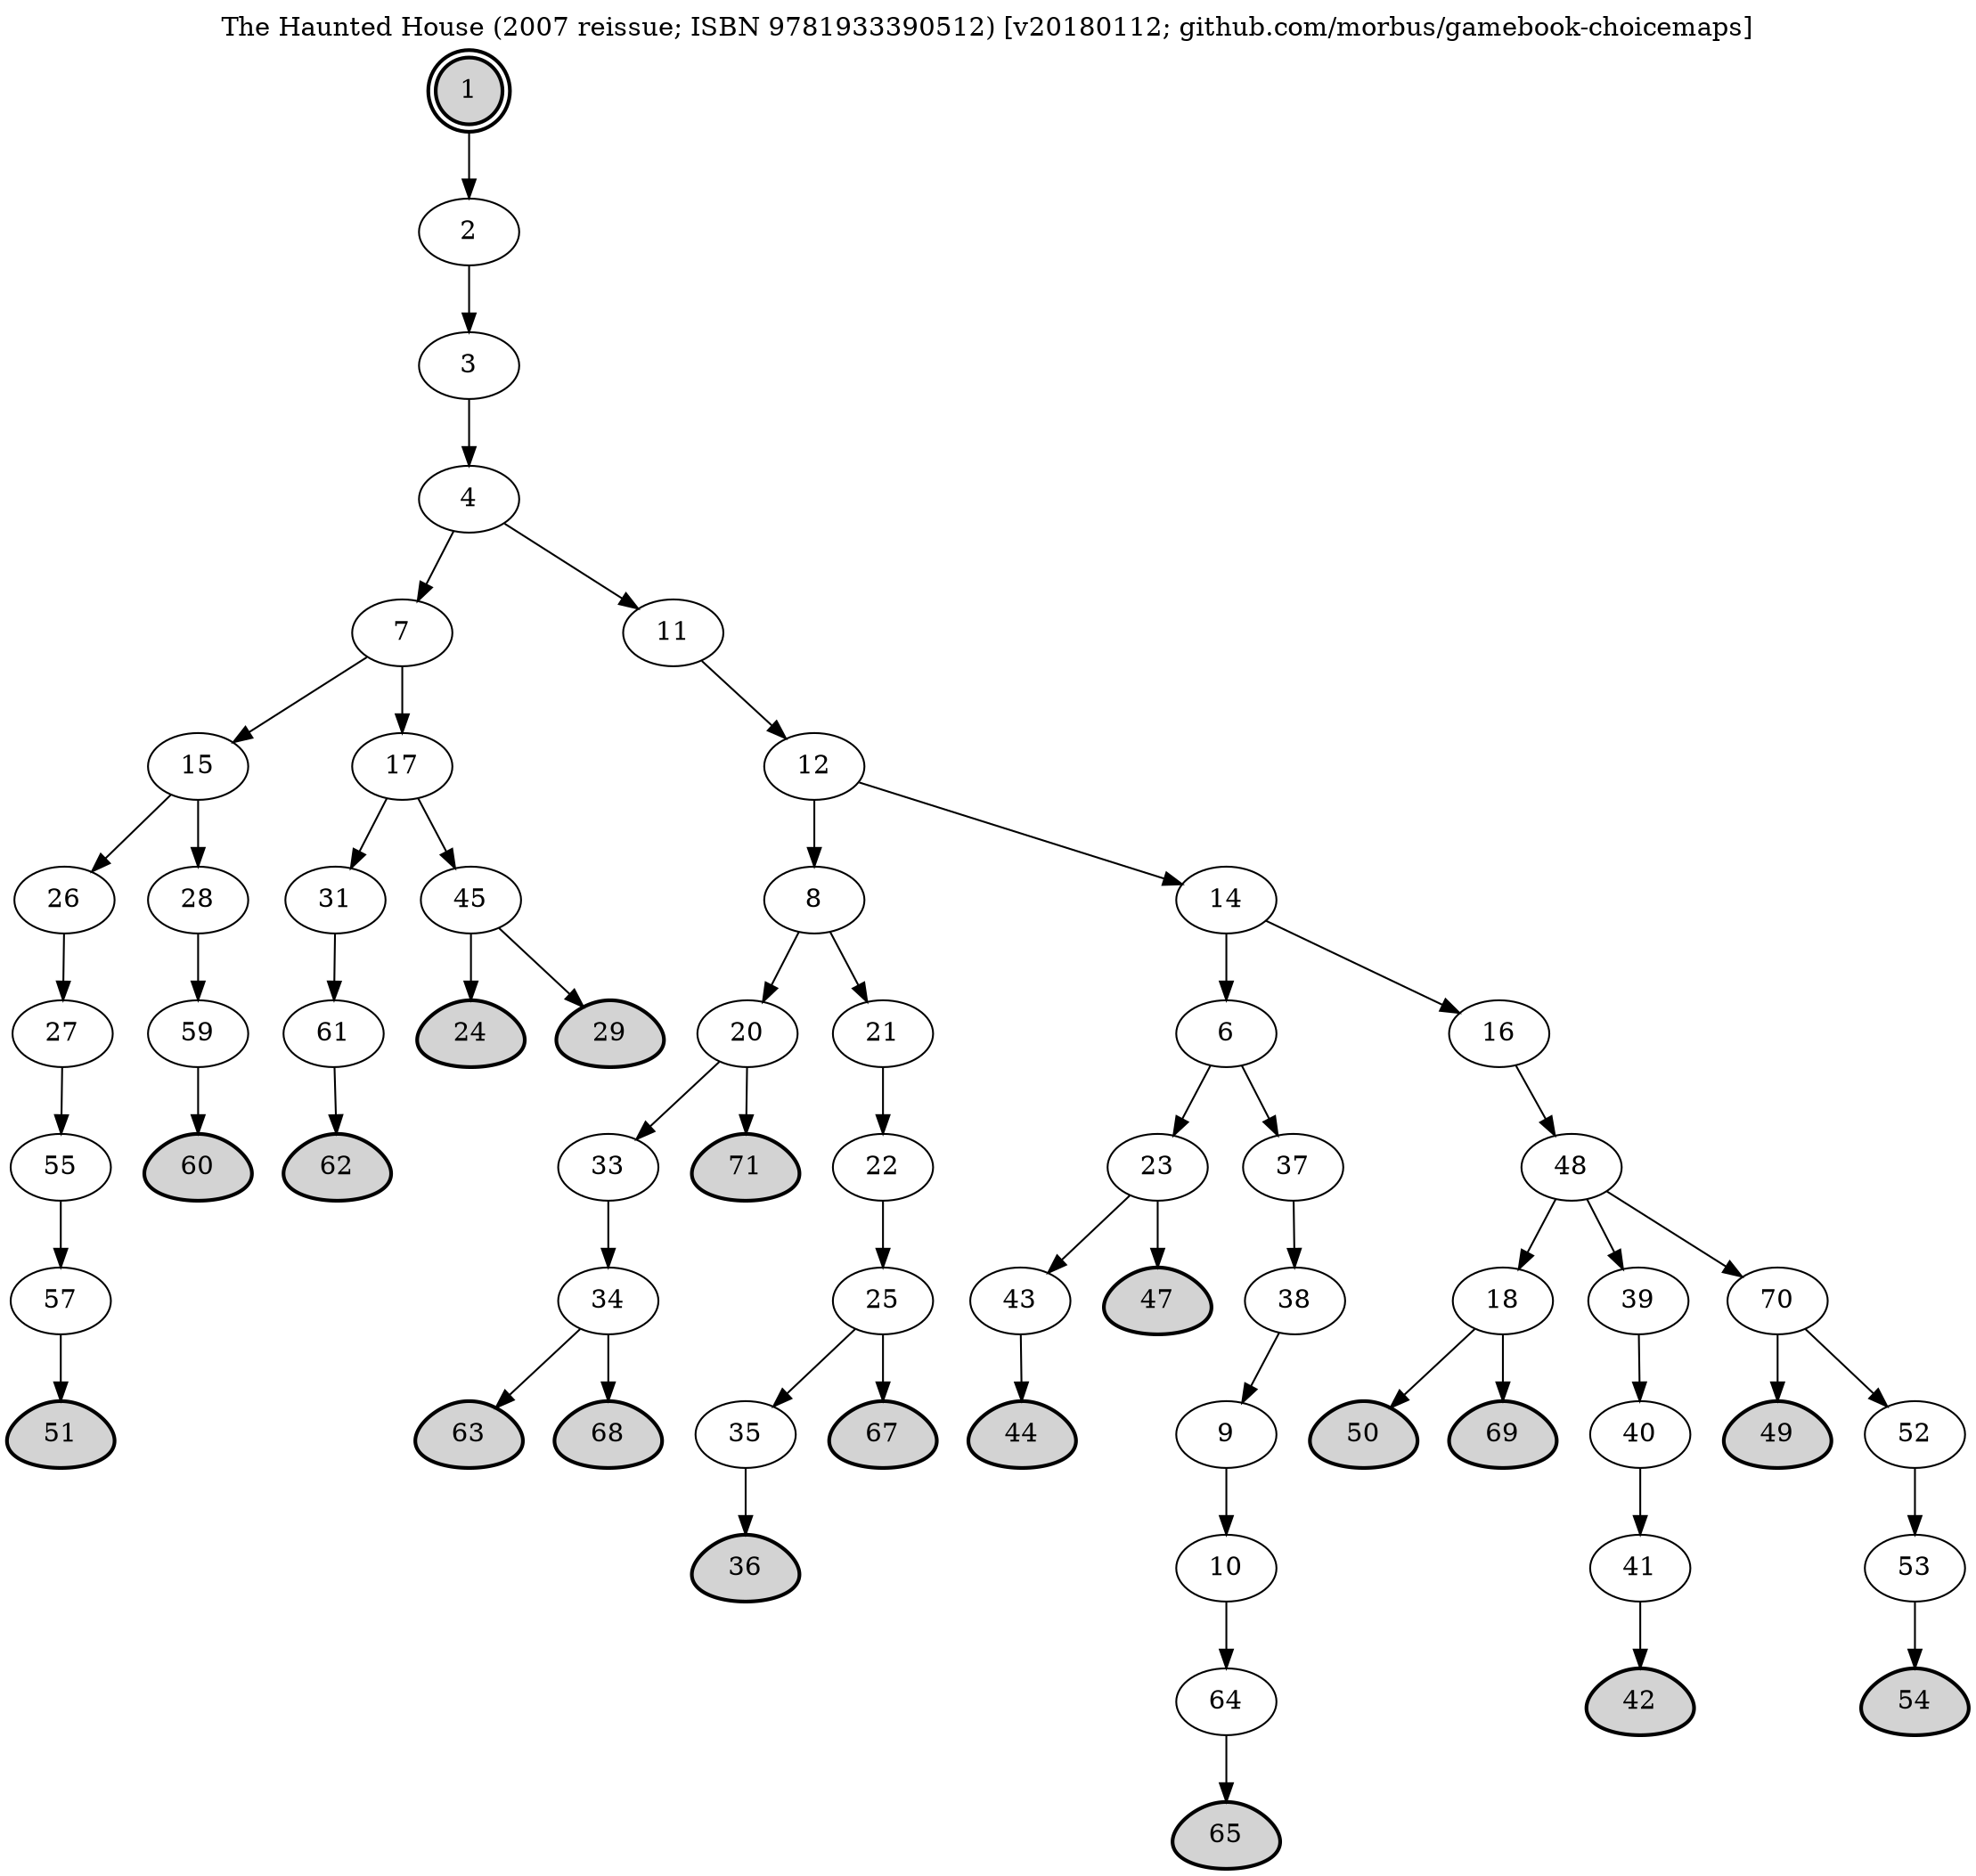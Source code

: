 digraph "The Haunted House (2007 reissue; ISBN 9781933390512) [v20180112; github.com/morbus/gamebook-choicemaps]" {
rankdir=TB


"1" [shape=doublecircle style="filled,bold" tooltip="4"]
"1" -> "2"

"2" [tooltip="5"]
"2" -> "3"

"3" [tooltip="6"]
"3" -> "4"

"4" [tooltip="7"]
"4" -> "7"
"4" -> "11"

"6" [tooltip="8"]
"6" -> "23"
"6" -> "37"

"7" [tooltip="9"]
"7" -> "15"
"7" -> "17"

"8" [tooltip="10"]
"8" -> "20"
"8" -> "21"

"9" [tooltip="11"]
"9" -> "10"

"10" [tooltip="12"]
"10" -> "64"

"11" [tooltip="13"]
"11" -> "12"

"12" [tooltip="14"]
"12" -> "8"
"12" -> "14"

"14" [tooltip="15"]
"14" -> "6"
"14" -> "16"

"15" [tooltip="16"]
"15" -> "26"
"15" -> "28"

"16" [tooltip="17"]
"16" -> "48"

"17" [tooltip="18"]
"17" -> "31"
"17" -> "45"

"18" [tooltip="19"]
"18" -> "50"
"18" -> "69"

"20" [tooltip="20"]
"20" -> "33"
"20" -> "71"

"21" [tooltip="21"]
"21" -> "22"

"22" [tooltip="22"]
"22" -> "25"

"23" [tooltip="23"]
"23" -> "43"
"23" -> "47"

"24" [shape=egg style="filled,bold" tooltip="24"]

"25" [tooltip="25"]
"25" -> "35"
"25" -> "67"

"26" [tooltip="26"]
"26" -> "27"

"27" [tooltip="27"]
"27" -> "55"

"28" [tooltip="28"]
"28" -> "59"

"29" [shape=egg style="filled,bold" tooltip="29"]

"31" [tooltip="30"]
"31" -> "61"

"33" [tooltip="31"]
"33" -> "34"

"34" [tooltip="32"]
"34" -> "63"
"34" -> "68"

"35" [tooltip="33"]
"35" -> "36"

"36" [shape=egg style="filled,bold" tooltip="34"]

"37" [tooltip="35"]
"37" -> "38"

"38" [tooltip="36"]
"38" -> "9"

"39" [tooltip="37"]
"39" -> "40"

"40" [tooltip="38"]
"40" -> "41"

"41" [tooltip="39"]
"41" -> "42"

"42" [shape=egg style="filled,bold" tooltip="40"]

"43" [tooltip="41"]
"43" -> "44"

"44" [shape=egg style="filled,bold" tooltip="42"]

"45" [tooltip="43"]
"45" -> "24"
"45" -> "29"

"47" [shape=egg style="filled,bold" tooltip="44"]

"48" [tooltip="45"]
"48" -> "18"
"48" -> "39"
"48" -> "70"

"49" [shape=egg style="filled,bold" tooltip="46"]

"50" [shape=egg style="filled,bold" tooltip="47"]

"51" [shape=egg style="filled,bold" tooltip="48"]

"52" [tooltip="49"]
"52" -> "53"

"53" [tooltip="50"]
"53" -> "54"

"54" [shape=egg style="filled,bold" tooltip="51"]

"55" [tooltip="52"]
"55" -> "57"

"57" [tooltip="53"]
"57" -> "51"

"59" [tooltip="54"]
"59" -> "60"

"60" [shape=egg style="filled,bold" tooltip="55"]

"61" [tooltip="56"]
"61" -> "62"

"62" [shape=egg style="filled,bold" tooltip="57"]

"63" [shape=egg style="filled,bold" tooltip="58"]

"64" [tooltip="59"]
"64" -> "65"

"65" [shape=egg style="filled,bold" tooltip="60"]

"67" [shape=egg style="filled,bold" tooltip="61"]

"68" [shape=egg style="filled,bold" tooltip="62"]

"69" [shape=egg style="filled,bold" tooltip="63"]

"70" [tooltip="64"]
"70" -> "49"
"70" -> "52"

"71" [shape=egg style="filled,bold" tooltip="65"]

labelloc="t"

label="The Haunted House (2007 reissue; ISBN 9781933390512) [v20180112; github.com/morbus/gamebook-choicemaps]"

}